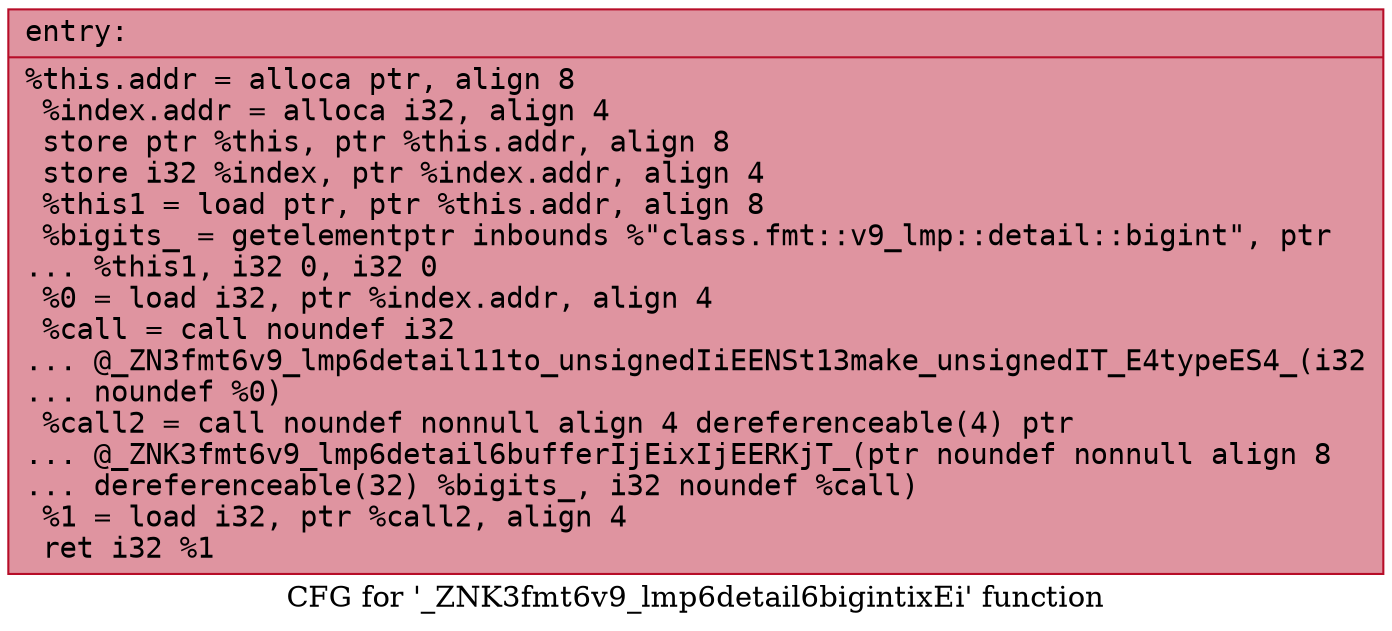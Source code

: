 digraph "CFG for '_ZNK3fmt6v9_lmp6detail6bigintixEi' function" {
	label="CFG for '_ZNK3fmt6v9_lmp6detail6bigintixEi' function";

	Node0x556bfec8e950 [shape=record,color="#b70d28ff", style=filled, fillcolor="#b70d2870" fontname="Courier",label="{entry:\l|  %this.addr = alloca ptr, align 8\l  %index.addr = alloca i32, align 4\l  store ptr %this, ptr %this.addr, align 8\l  store i32 %index, ptr %index.addr, align 4\l  %this1 = load ptr, ptr %this.addr, align 8\l  %bigits_ = getelementptr inbounds %\"class.fmt::v9_lmp::detail::bigint\", ptr\l... %this1, i32 0, i32 0\l  %0 = load i32, ptr %index.addr, align 4\l  %call = call noundef i32\l... @_ZN3fmt6v9_lmp6detail11to_unsignedIiEENSt13make_unsignedIT_E4typeES4_(i32\l... noundef %0)\l  %call2 = call noundef nonnull align 4 dereferenceable(4) ptr\l... @_ZNK3fmt6v9_lmp6detail6bufferIjEixIjEERKjT_(ptr noundef nonnull align 8\l... dereferenceable(32) %bigits_, i32 noundef %call)\l  %1 = load i32, ptr %call2, align 4\l  ret i32 %1\l}"];
}
